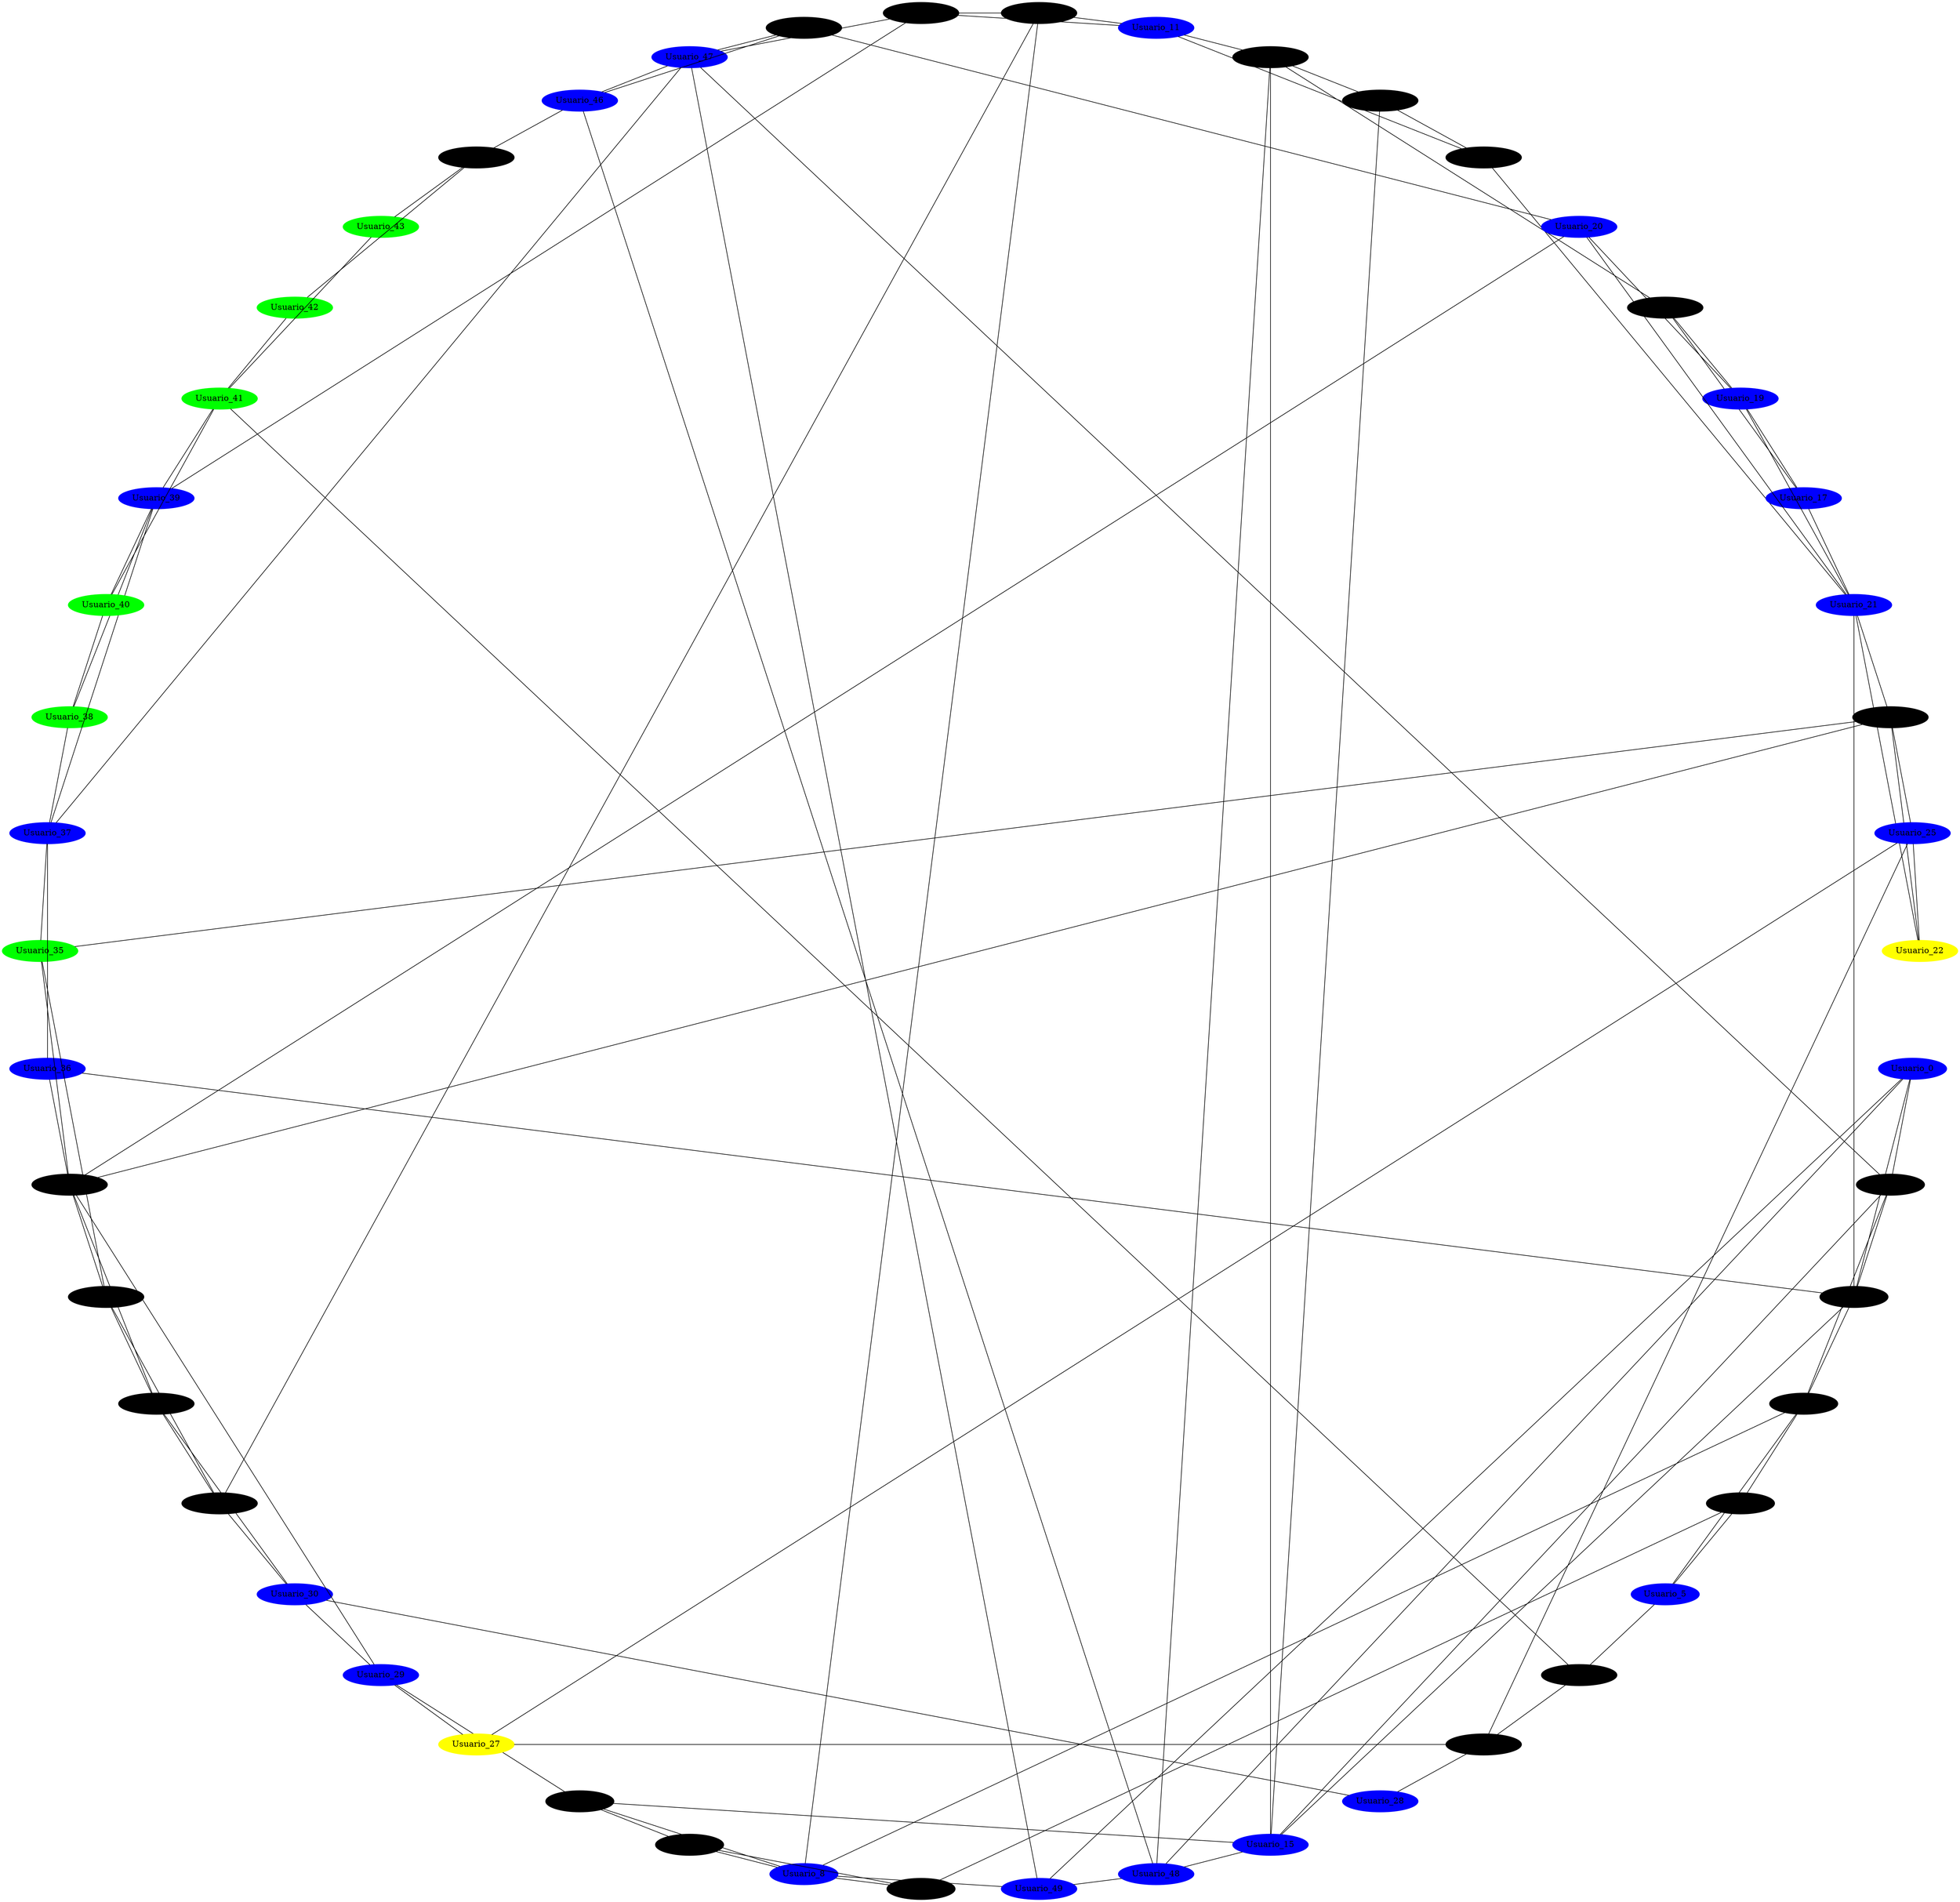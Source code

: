 graph Epidemia {
    layout=circo;
    node [style=filled];
    0 [label="Usuario_0" color=blue];
    1 [label="Usuario_1" color=black];
    2 [label="Usuario_2" color=black];
    3 [label="Usuario_3" color=black];
    4 [label="Usuario_4" color=black];
    5 [label="Usuario_5" color=blue];
    6 [label="Usuario_6" color=black];
    7 [label="Usuario_7" color=black];
    8 [label="Usuario_8" color=blue];
    9 [label="Usuario_9" color=black];
    10 [label="Usuario_10" color=black];
    11 [label="Usuario_11" color=blue];
    12 [label="Usuario_12" color=black];
    13 [label="Usuario_13" color=black];
    14 [label="Usuario_14" color=black];
    15 [label="Usuario_15" color=blue];
    16 [label="Usuario_16" color=black];
    17 [label="Usuario_17" color=blue];
    18 [label="Usuario_18" color=black];
    19 [label="Usuario_19" color=blue];
    20 [label="Usuario_20" color=blue];
    21 [label="Usuario_21" color=blue];
    22 [label="Usuario_22" color=yellow];
    23 [label="Usuario_23" color=black];
    24 [label="Usuario_24" color=black];
    25 [label="Usuario_25" color=blue];
    26 [label="Usuario_26" color=black];
    27 [label="Usuario_27" color=yellow];
    28 [label="Usuario_28" color=blue];
    29 [label="Usuario_29" color=blue];
    30 [label="Usuario_30" color=blue];
    31 [label="Usuario_31" color=black];
    32 [label="Usuario_32" color=black];
    33 [label="Usuario_33" color=black];
    34 [label="Usuario_34" color=black];
    35 [label="Usuario_35" color=green];
    36 [label="Usuario_36" color=blue];
    37 [label="Usuario_37" color=blue];
    38 [label="Usuario_38" color=green];
    39 [label="Usuario_39" color=blue];
    40 [label="Usuario_40" color=green];
    41 [label="Usuario_41" color=green];
    42 [label="Usuario_42" color=green];
    43 [label="Usuario_43" color=green];
    44 [label="Usuario_44" color=black];
    45 [label="Usuario_45" color=black];
    46 [label="Usuario_46" color=blue];
    47 [label="Usuario_47" color=blue];
    48 [label="Usuario_48" color=blue];
    49 [label="Usuario_49" color=blue];
    0 -- 1;
    0 -- 2;
    0 -- 48;
    0 -- 49;
    1 -- 15;
    1 -- 2;
    1 -- 3;
    1 -- 47;
    2 -- 36;
    2 -- 21;
    2 -- 3;
    2 -- 15;
    3 -- 8;
    3 -- 4;
    3 -- 5;
    4 -- 5;
    4 -- 6;
    5 -- 24;
    6 -- 7;
    6 -- 8;
    7 -- 8;
    7 -- 9;
    8 -- 49;
    8 -- 9;
    8 -- 10;
    9 -- 29;
    9 -- 15;
    10 -- 31;
    10 -- 11;
    10 -- 12;
    11 -- 16;
    11 -- 12;
    11 -- 13;
    12 -- 47;
    12 -- 39;
    13 -- 14;
    13 -- 21;
    14 -- 15;
    14 -- 16;
    15 -- 16;
    15 -- 48;
    16 -- 48;
    16 -- 18;
    17 -- 21;
    17 -- 18;
    17 -- 19;
    18 -- 19;
    19 -- 20;
    19 -- 21;
    20 -- 45;
    20 -- 21;
    20 -- 34;
    21 -- 22;
    21 -- 23;
    22 -- 23;
    22 -- 25;
    23 -- 35;
    23 -- 34;
    23 -- 25;
    24 -- 41;
    24 -- 26;
    25 -- 26;
    25 -- 27;
    26 -- 27;
    26 -- 28;
    27 -- 29;
    28 -- 30;
    29 -- 34;
    29 -- 30;
    30 -- 31;
    30 -- 32;
    31 -- 32;
    31 -- 33;
    32 -- 33;
    32 -- 34;
    33 -- 34;
    33 -- 35;
    34 -- 35;
    34 -- 36;
    35 -- 37;
    36 -- 37;
    37 -- 47;
    37 -- 38;
    37 -- 39;
    38 -- 39;
    38 -- 40;
    39 -- 40;
    39 -- 41;
    40 -- 41;
    41 -- 42;
    41 -- 43;
    42 -- 44;
    43 -- 44;
    44 -- 46;
    45 -- 46;
    45 -- 47;
    46 -- 47;
    46 -- 48;
    47 -- 49;
    48 -- 49;
}
